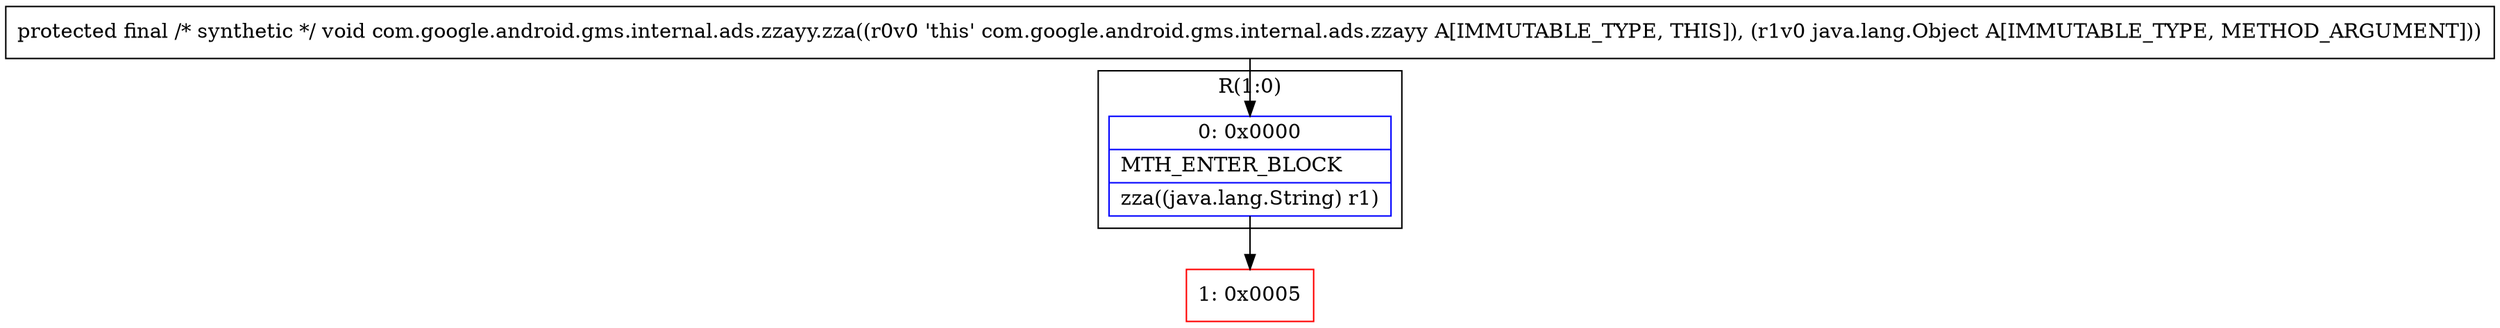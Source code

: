 digraph "CFG forcom.google.android.gms.internal.ads.zzayy.zza(Ljava\/lang\/Object;)V" {
subgraph cluster_Region_1795580729 {
label = "R(1:0)";
node [shape=record,color=blue];
Node_0 [shape=record,label="{0\:\ 0x0000|MTH_ENTER_BLOCK\l|zza((java.lang.String) r1)\l}"];
}
Node_1 [shape=record,color=red,label="{1\:\ 0x0005}"];
MethodNode[shape=record,label="{protected final \/* synthetic *\/ void com.google.android.gms.internal.ads.zzayy.zza((r0v0 'this' com.google.android.gms.internal.ads.zzayy A[IMMUTABLE_TYPE, THIS]), (r1v0 java.lang.Object A[IMMUTABLE_TYPE, METHOD_ARGUMENT])) }"];
MethodNode -> Node_0;
Node_0 -> Node_1;
}

